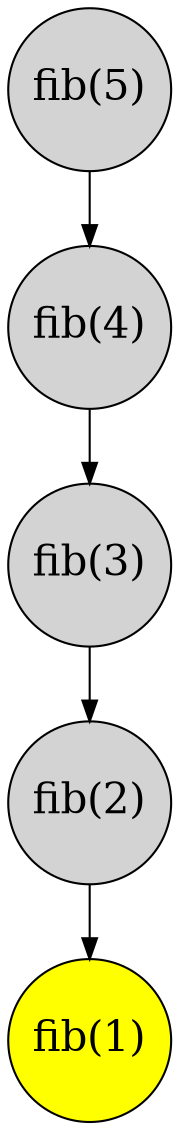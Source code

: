 digraph G {
  graph [dpi=300];
  node [shape=circle, width=1.0, height=1.0, fontsize=20];
  node0 [label="fib(5)", style=filled, fillcolor=lightgray];
  node1 [label="fib(4)", style=filled, fillcolor=lightgray];
  node0 -> node1;
  node2 [label="fib(3)", style=filled, fillcolor=lightgray];
  node1 -> node2;
  node3 [label="fib(2)", style=filled, fillcolor=lightgray];
  node2 -> node3;
  node4 [label="fib(1)", style=filled, fillcolor=yellow];
  node3 -> node4;
}
